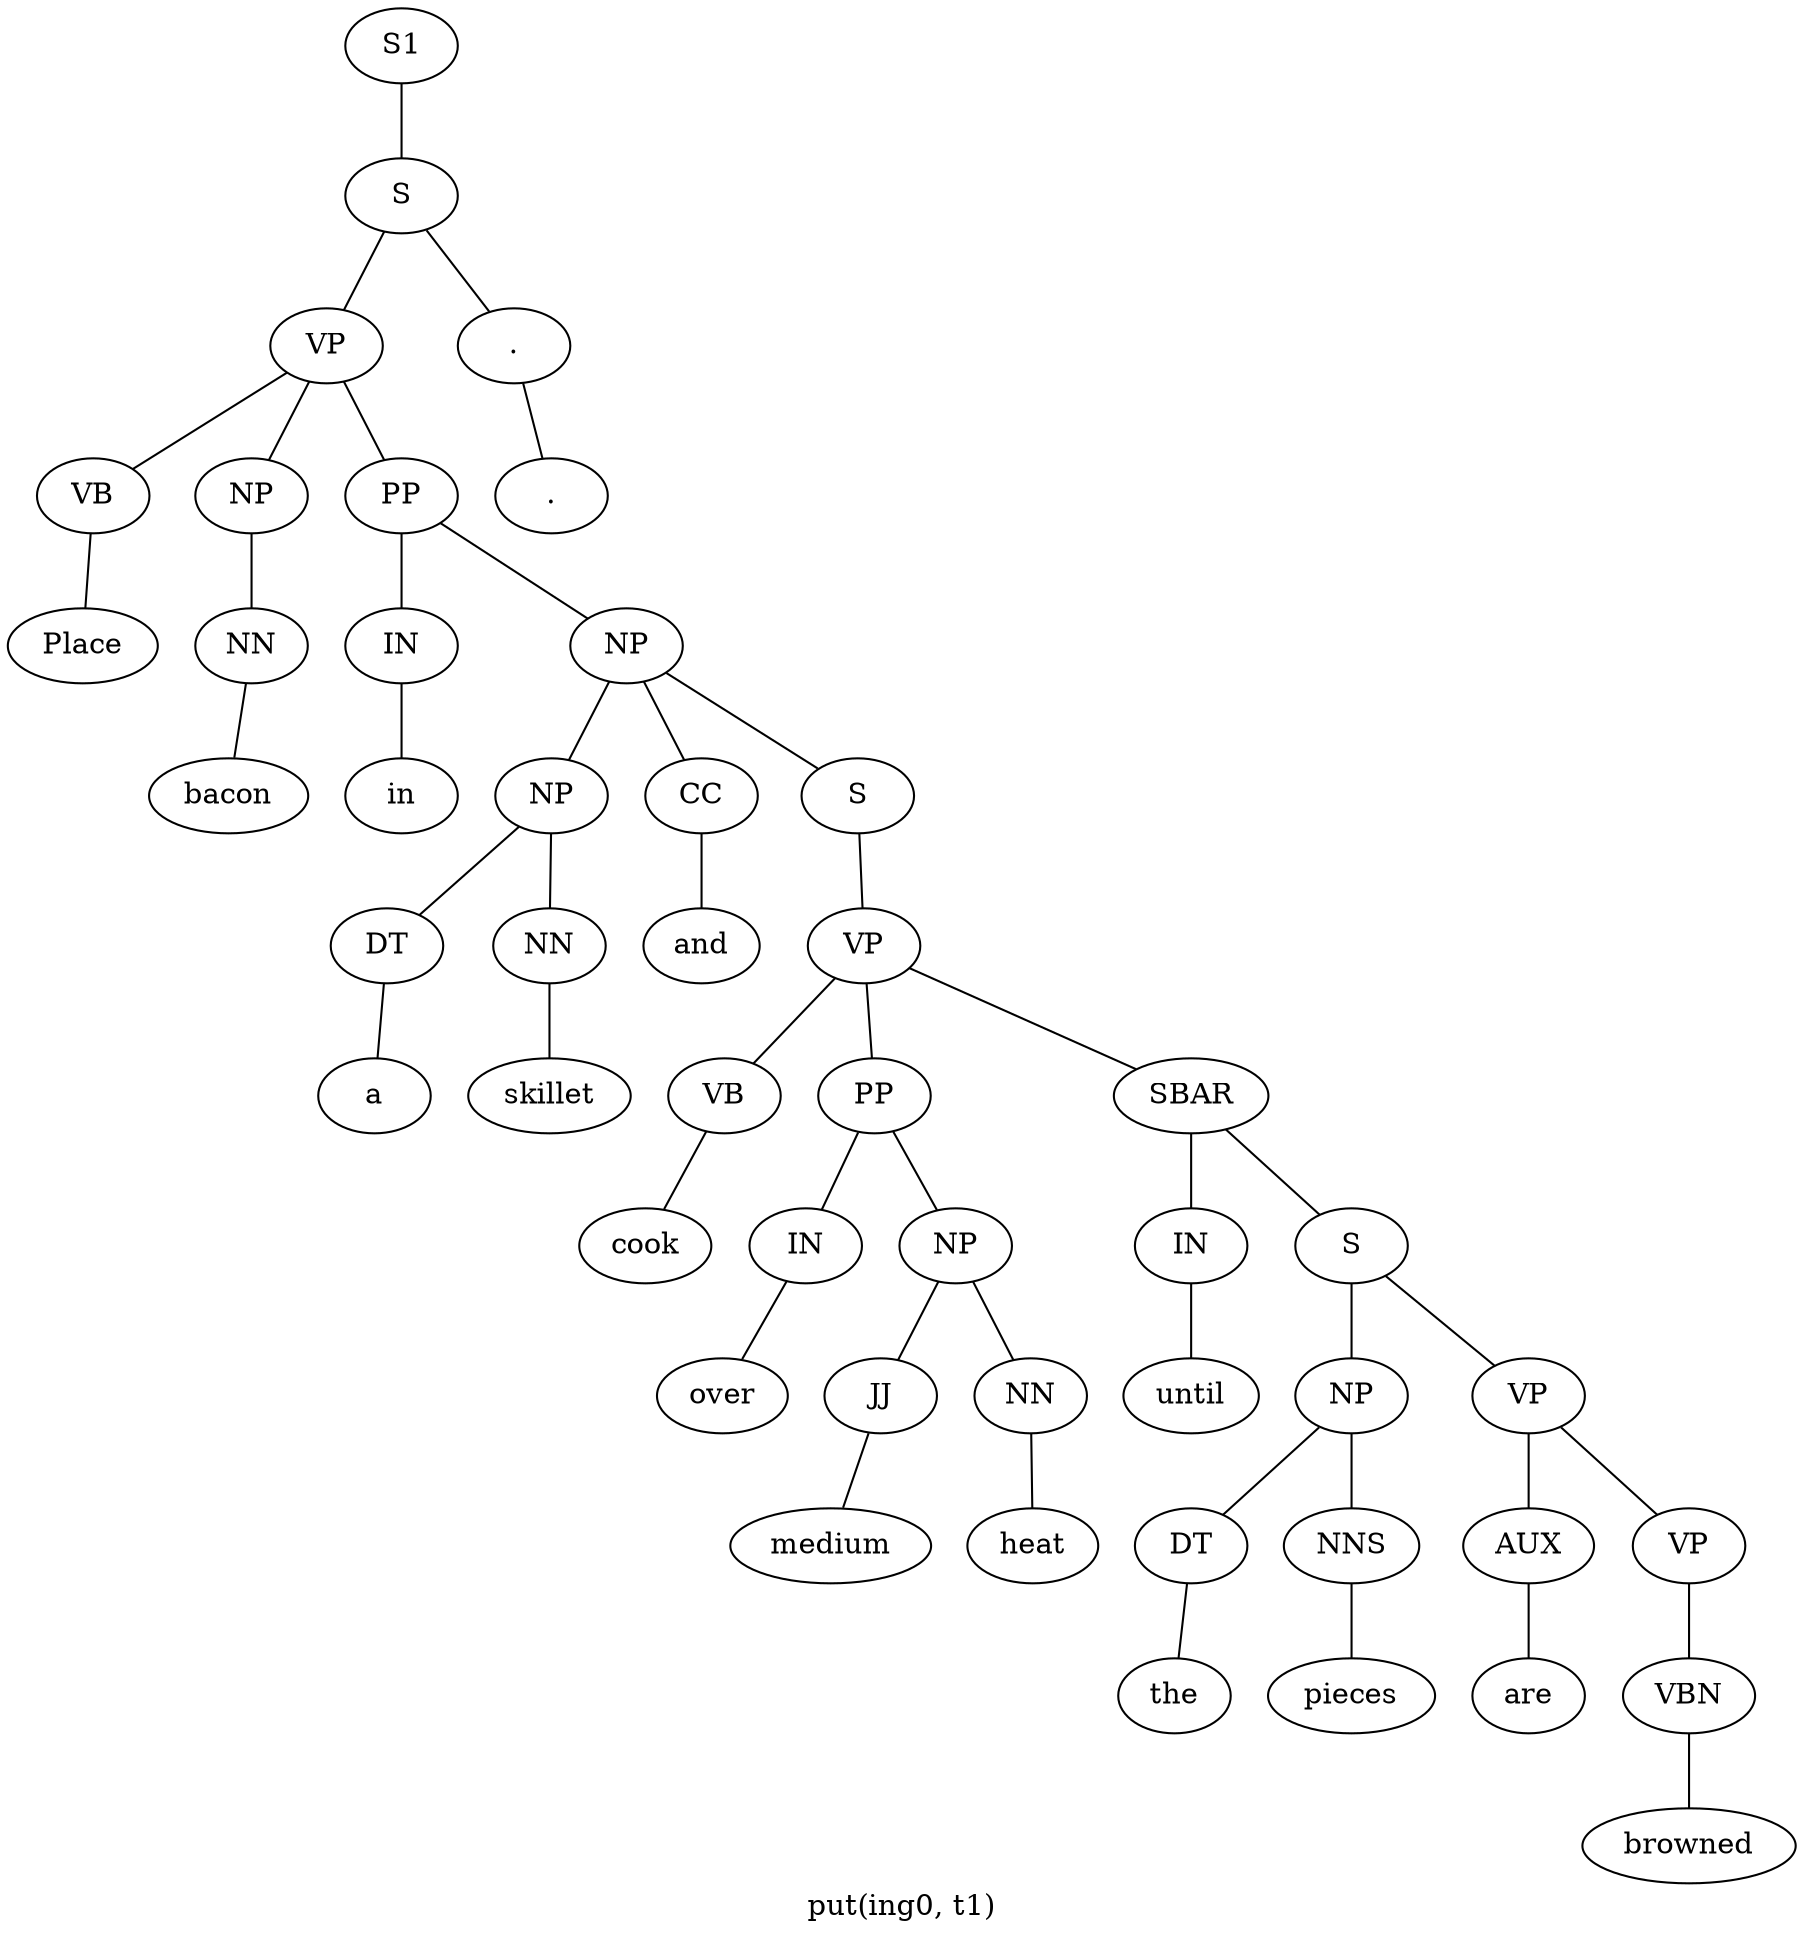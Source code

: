 graph SyntaxGraph {
	label = "put(ing0, t1)";
	Node0 [label="S1"];
	Node1 [label="S"];
	Node2 [label="VP"];
	Node3 [label="VB"];
	Node4 [label="Place"];
	Node5 [label="NP"];
	Node6 [label="NN"];
	Node7 [label="bacon"];
	Node8 [label="PP"];
	Node9 [label="IN"];
	Node10 [label="in"];
	Node11 [label="NP"];
	Node12 [label="NP"];
	Node13 [label="DT"];
	Node14 [label="a"];
	Node15 [label="NN"];
	Node16 [label="skillet"];
	Node17 [label="CC"];
	Node18 [label="and"];
	Node19 [label="S"];
	Node20 [label="VP"];
	Node21 [label="VB"];
	Node22 [label="cook"];
	Node23 [label="PP"];
	Node24 [label="IN"];
	Node25 [label="over"];
	Node26 [label="NP"];
	Node27 [label="JJ"];
	Node28 [label="medium"];
	Node29 [label="NN"];
	Node30 [label="heat"];
	Node31 [label="SBAR"];
	Node32 [label="IN"];
	Node33 [label="until"];
	Node34 [label="S"];
	Node35 [label="NP"];
	Node36 [label="DT"];
	Node37 [label="the"];
	Node38 [label="NNS"];
	Node39 [label="pieces"];
	Node40 [label="VP"];
	Node41 [label="AUX"];
	Node42 [label="are"];
	Node43 [label="VP"];
	Node44 [label="VBN"];
	Node45 [label="browned"];
	Node46 [label="."];
	Node47 [label="."];

	Node0 -- Node1;
	Node1 -- Node2;
	Node1 -- Node46;
	Node2 -- Node3;
	Node2 -- Node5;
	Node2 -- Node8;
	Node3 -- Node4;
	Node5 -- Node6;
	Node6 -- Node7;
	Node8 -- Node9;
	Node8 -- Node11;
	Node9 -- Node10;
	Node11 -- Node12;
	Node11 -- Node17;
	Node11 -- Node19;
	Node12 -- Node13;
	Node12 -- Node15;
	Node13 -- Node14;
	Node15 -- Node16;
	Node17 -- Node18;
	Node19 -- Node20;
	Node20 -- Node21;
	Node20 -- Node23;
	Node20 -- Node31;
	Node21 -- Node22;
	Node23 -- Node24;
	Node23 -- Node26;
	Node24 -- Node25;
	Node26 -- Node27;
	Node26 -- Node29;
	Node27 -- Node28;
	Node29 -- Node30;
	Node31 -- Node32;
	Node31 -- Node34;
	Node32 -- Node33;
	Node34 -- Node35;
	Node34 -- Node40;
	Node35 -- Node36;
	Node35 -- Node38;
	Node36 -- Node37;
	Node38 -- Node39;
	Node40 -- Node41;
	Node40 -- Node43;
	Node41 -- Node42;
	Node43 -- Node44;
	Node44 -- Node45;
	Node46 -- Node47;
}
